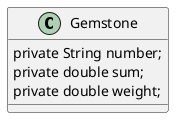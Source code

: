 @startuml
'https://plantuml.com/class-diagram
 class Gemstone {
    private String number;
    private double sum;
    private double weight;
}

@enduml